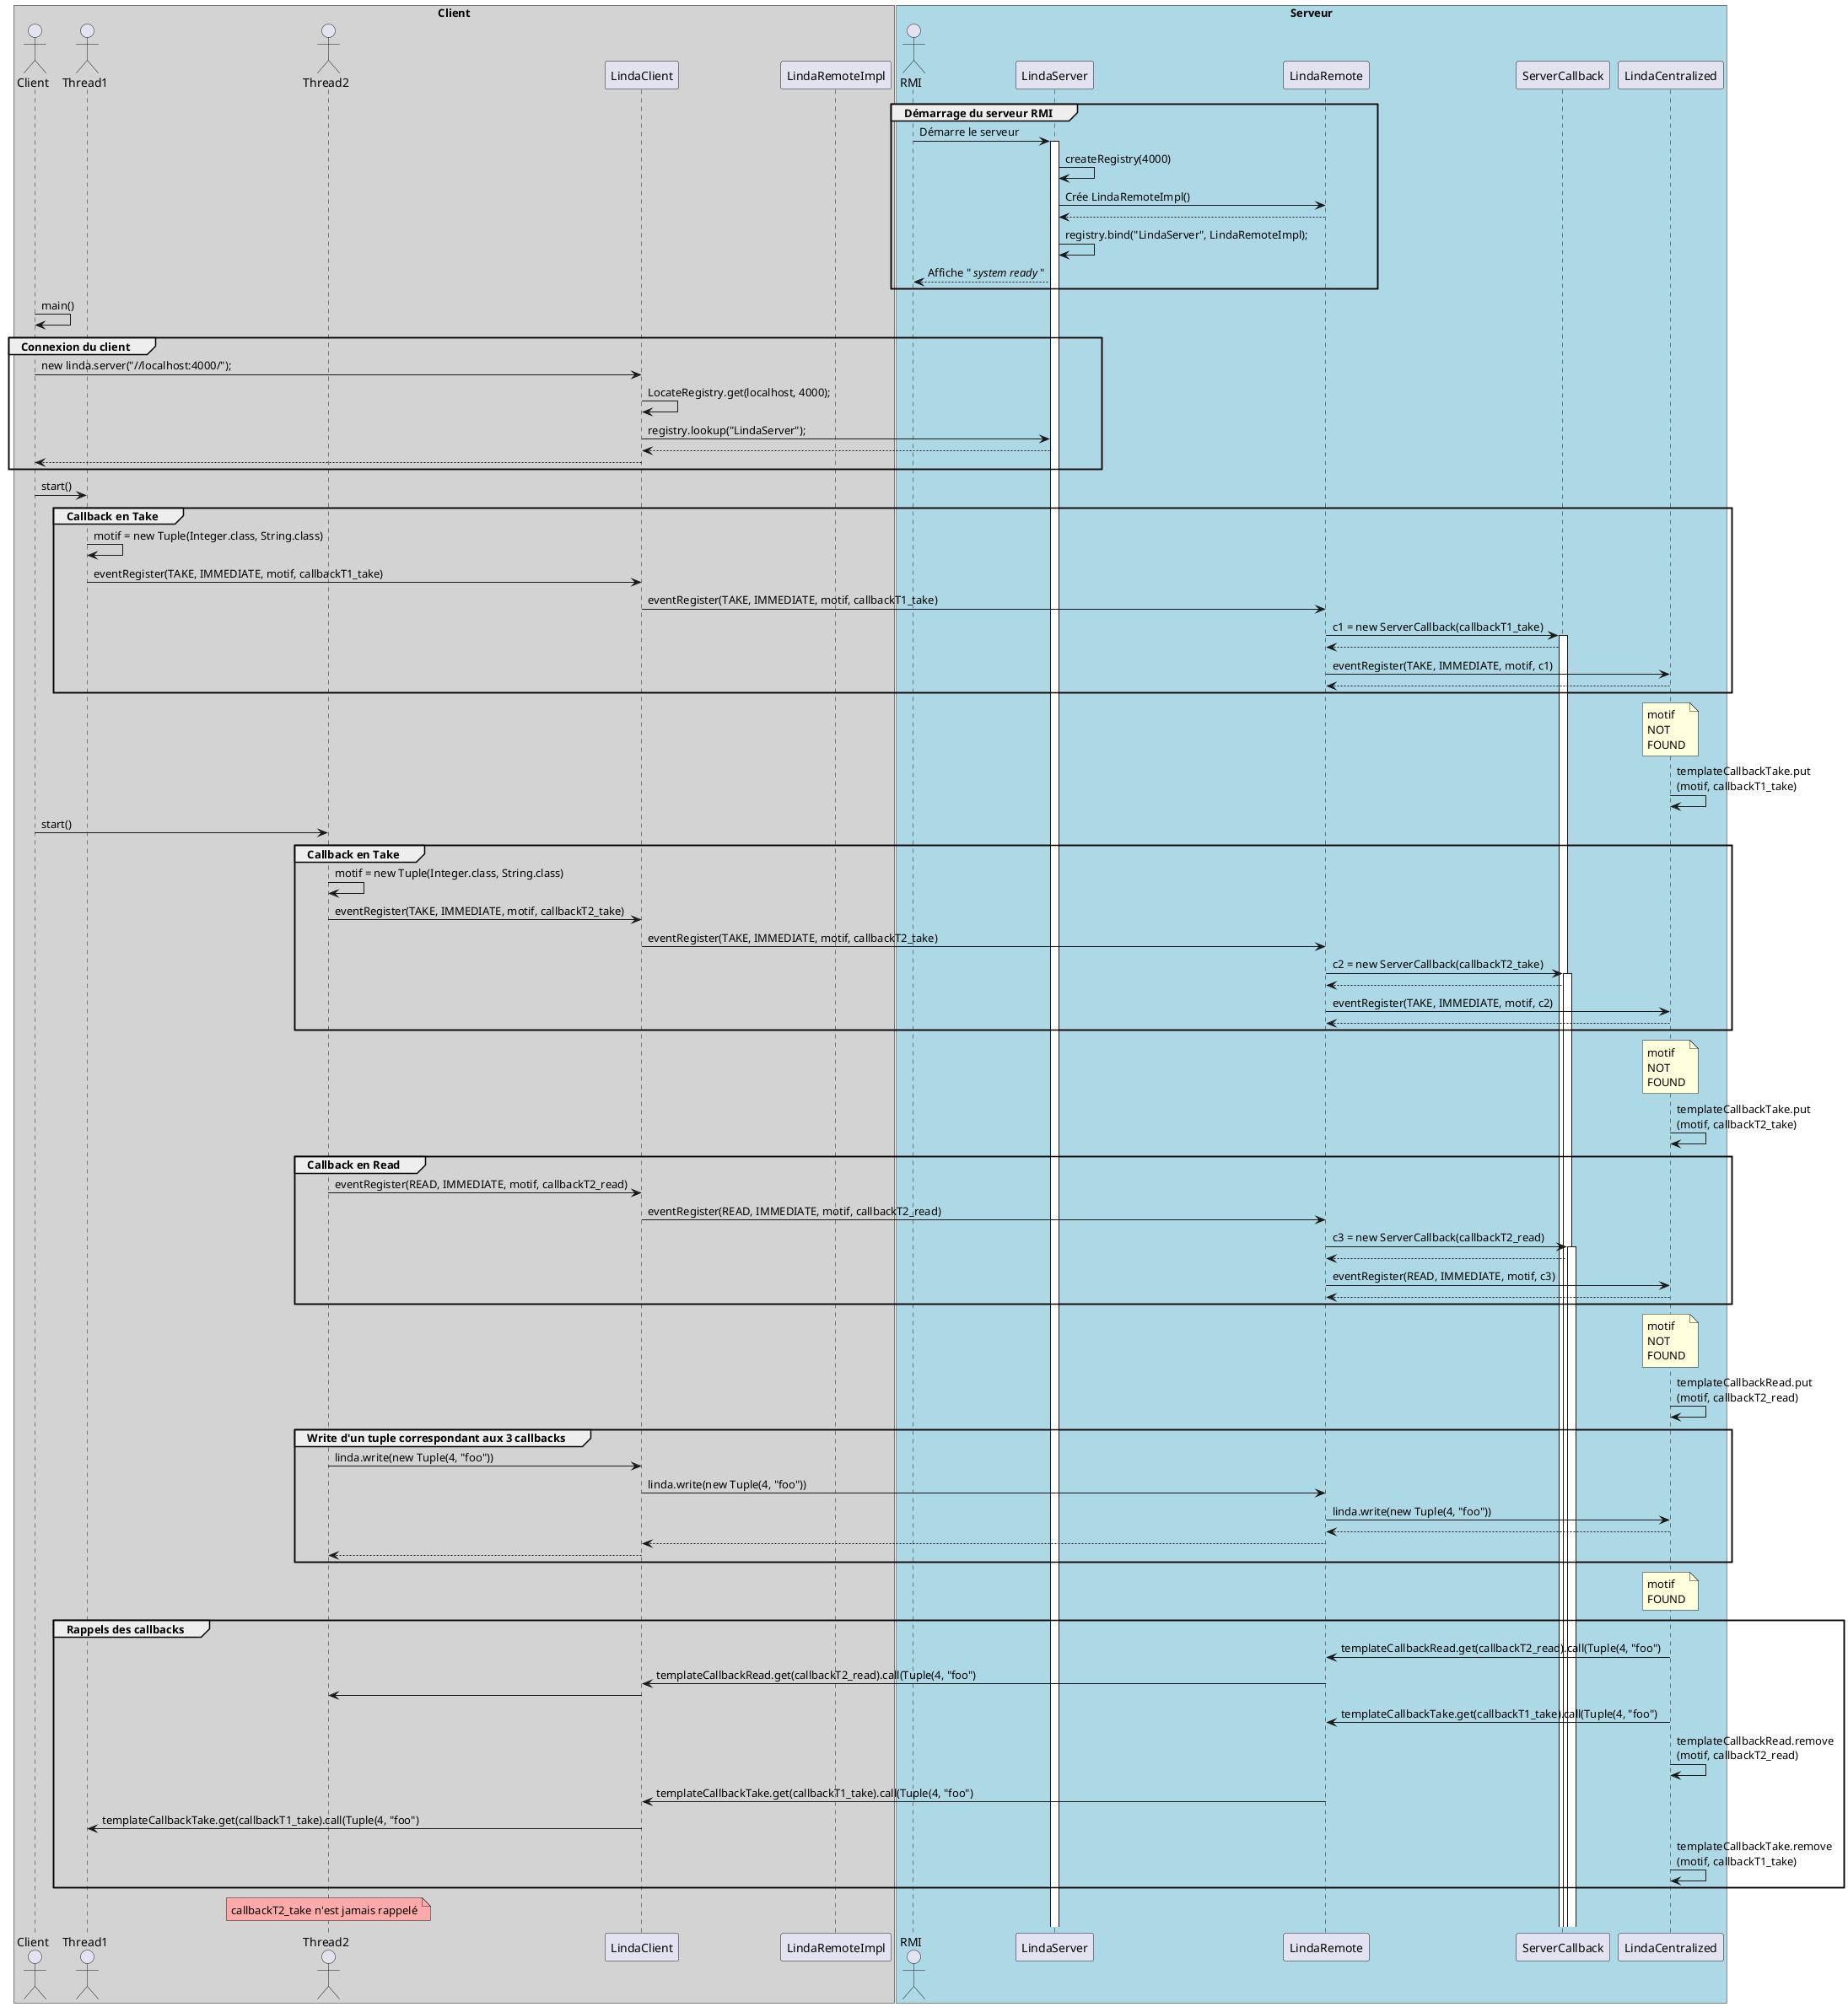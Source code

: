 @startuml

box "Client" #LightGrey
actor "Client" as User
actor Thread1
actor Thread2
participant LindaClient
participant LindaRemoteImpl
end box
box "Serveur" #LightBlue
actor RMI
participant LindaServer
participant LindaRemote
participant ServerCallback
participant "LindaCentralized" as Linda
end box

group Démarrage du serveur RMI

RMI -> LindaServer: Démarre le serveur

activate LindaServer

LindaServer -> LindaServer: createRegistry(4000)

LindaServer -> LindaRemote: Crée LindaRemoteImpl()

LindaRemote --> LindaServer:

LindaServer -> LindaServer: registry.bind("LindaServer", LindaRemoteImpl);

LindaServer --> RMI: Affiche "// system ready //"

end

User -> User: main()

group Connexion du client

User -> LindaClient : new linda.server("//localhost:4000/");
LindaClient -> LindaClient : LocateRegistry.get(localhost, 4000);
LindaClient -> LindaServer : registry.lookup("LindaServer");
LindaServer --> LindaClient
LindaClient --> User

end

User -> Thread1: start()

group Callback en Take

Thread1 -> Thread1 : motif = new Tuple(Integer.class, String.class)

Thread1 -> LindaClient: eventRegister(TAKE, IMMEDIATE, motif, callbackT1_take)

LindaClient -> LindaRemote : eventRegister(TAKE, IMMEDIATE, motif, callbackT1_take)

LindaRemote -> ServerCallback : c1 = new ServerCallback(callbackT1_take)

activate ServerCallback

ServerCallback --> LindaRemote

LindaRemote -> Linda:  eventRegister(TAKE, IMMEDIATE, motif, c1)

Linda --> LindaRemote

end

note over Linda : motif \nNOT \nFOUND

Linda -> Linda : templateCallbackTake.put\n(motif, callbackT1_take)

User -> Thread2: start()

group Callback en Take

Thread2 -> Thread2 : motif = new Tuple(Integer.class, String.class)

Thread2 -> LindaClient: eventRegister(TAKE, IMMEDIATE, motif, callbackT2_take)

LindaClient -> LindaRemote : eventRegister(TAKE, IMMEDIATE, motif, callbackT2_take)

LindaRemote -> ServerCallback : c2 = new ServerCallback(callbackT2_take)

activate ServerCallback

ServerCallback --> LindaRemote

LindaRemote -> Linda : eventRegister(TAKE, IMMEDIATE, motif, c2)

Linda --> LindaRemote

end

note over Linda : motif \nNOT \nFOUND

Linda -> Linda : templateCallbackTake.put\n(motif, callbackT2_take)

group Callback en Read

Thread2 -> LindaClient: eventRegister(READ, IMMEDIATE, motif, callbackT2_read)

LindaClient -> LindaRemote: eventRegister(READ, IMMEDIATE, motif, callbackT2_read)

LindaRemote -> ServerCallback : c3 = new ServerCallback(callbackT2_read)

activate ServerCallback

ServerCallback --> LindaRemote

LindaRemote -> Linda: eventRegister(READ, IMMEDIATE, motif, c3)

Linda --> LindaRemote

end

note over Linda : motif \nNOT \nFOUND

Linda -> Linda : templateCallbackRead.put\n(motif, callbackT2_read)

group Write d'un tuple correspondant aux 3 callbacks

Thread2 -> LindaClient: linda.write(new Tuple(4, "foo"))

LindaClient -> LindaRemote: linda.write(new Tuple(4, "foo"))

LindaRemote -> Linda : linda.write(new Tuple(4, "foo")) 

Linda --> LindaRemote

LindaRemote --> LindaClient

LindaClient --> Thread2

end

note over Linda : motif \nFOUND

group Rappels des callbacks

Linda -> LindaRemote : templateCallbackRead.get(callbackT2_read).call(Tuple(4, "foo") 

LindaRemote -> LindaClient : templateCallbackRead.get(callbackT2_read).call(Tuple(4, "foo") 

LindaClient -> Thread2

Linda -> LindaRemote : templateCallbackTake.get(callbackT1_take).call(Tuple(4, "foo")

Linda -> Linda : templateCallbackRead.remove\n(motif, callbackT2_read)

LindaRemote -> LindaClient : templateCallbackTake.get(callbackT1_take).call(Tuple(4, "foo")

LindaClient -> Thread1 : templateCallbackTake.get(callbackT1_take).call(Tuple(4, "foo")

Linda -> Linda : templateCallbackTake.remove\n(motif, callbackT1_take)

end

note over Thread2 #FFAAAA: callbackT2_take n'est jamais rappelé

@enduml
